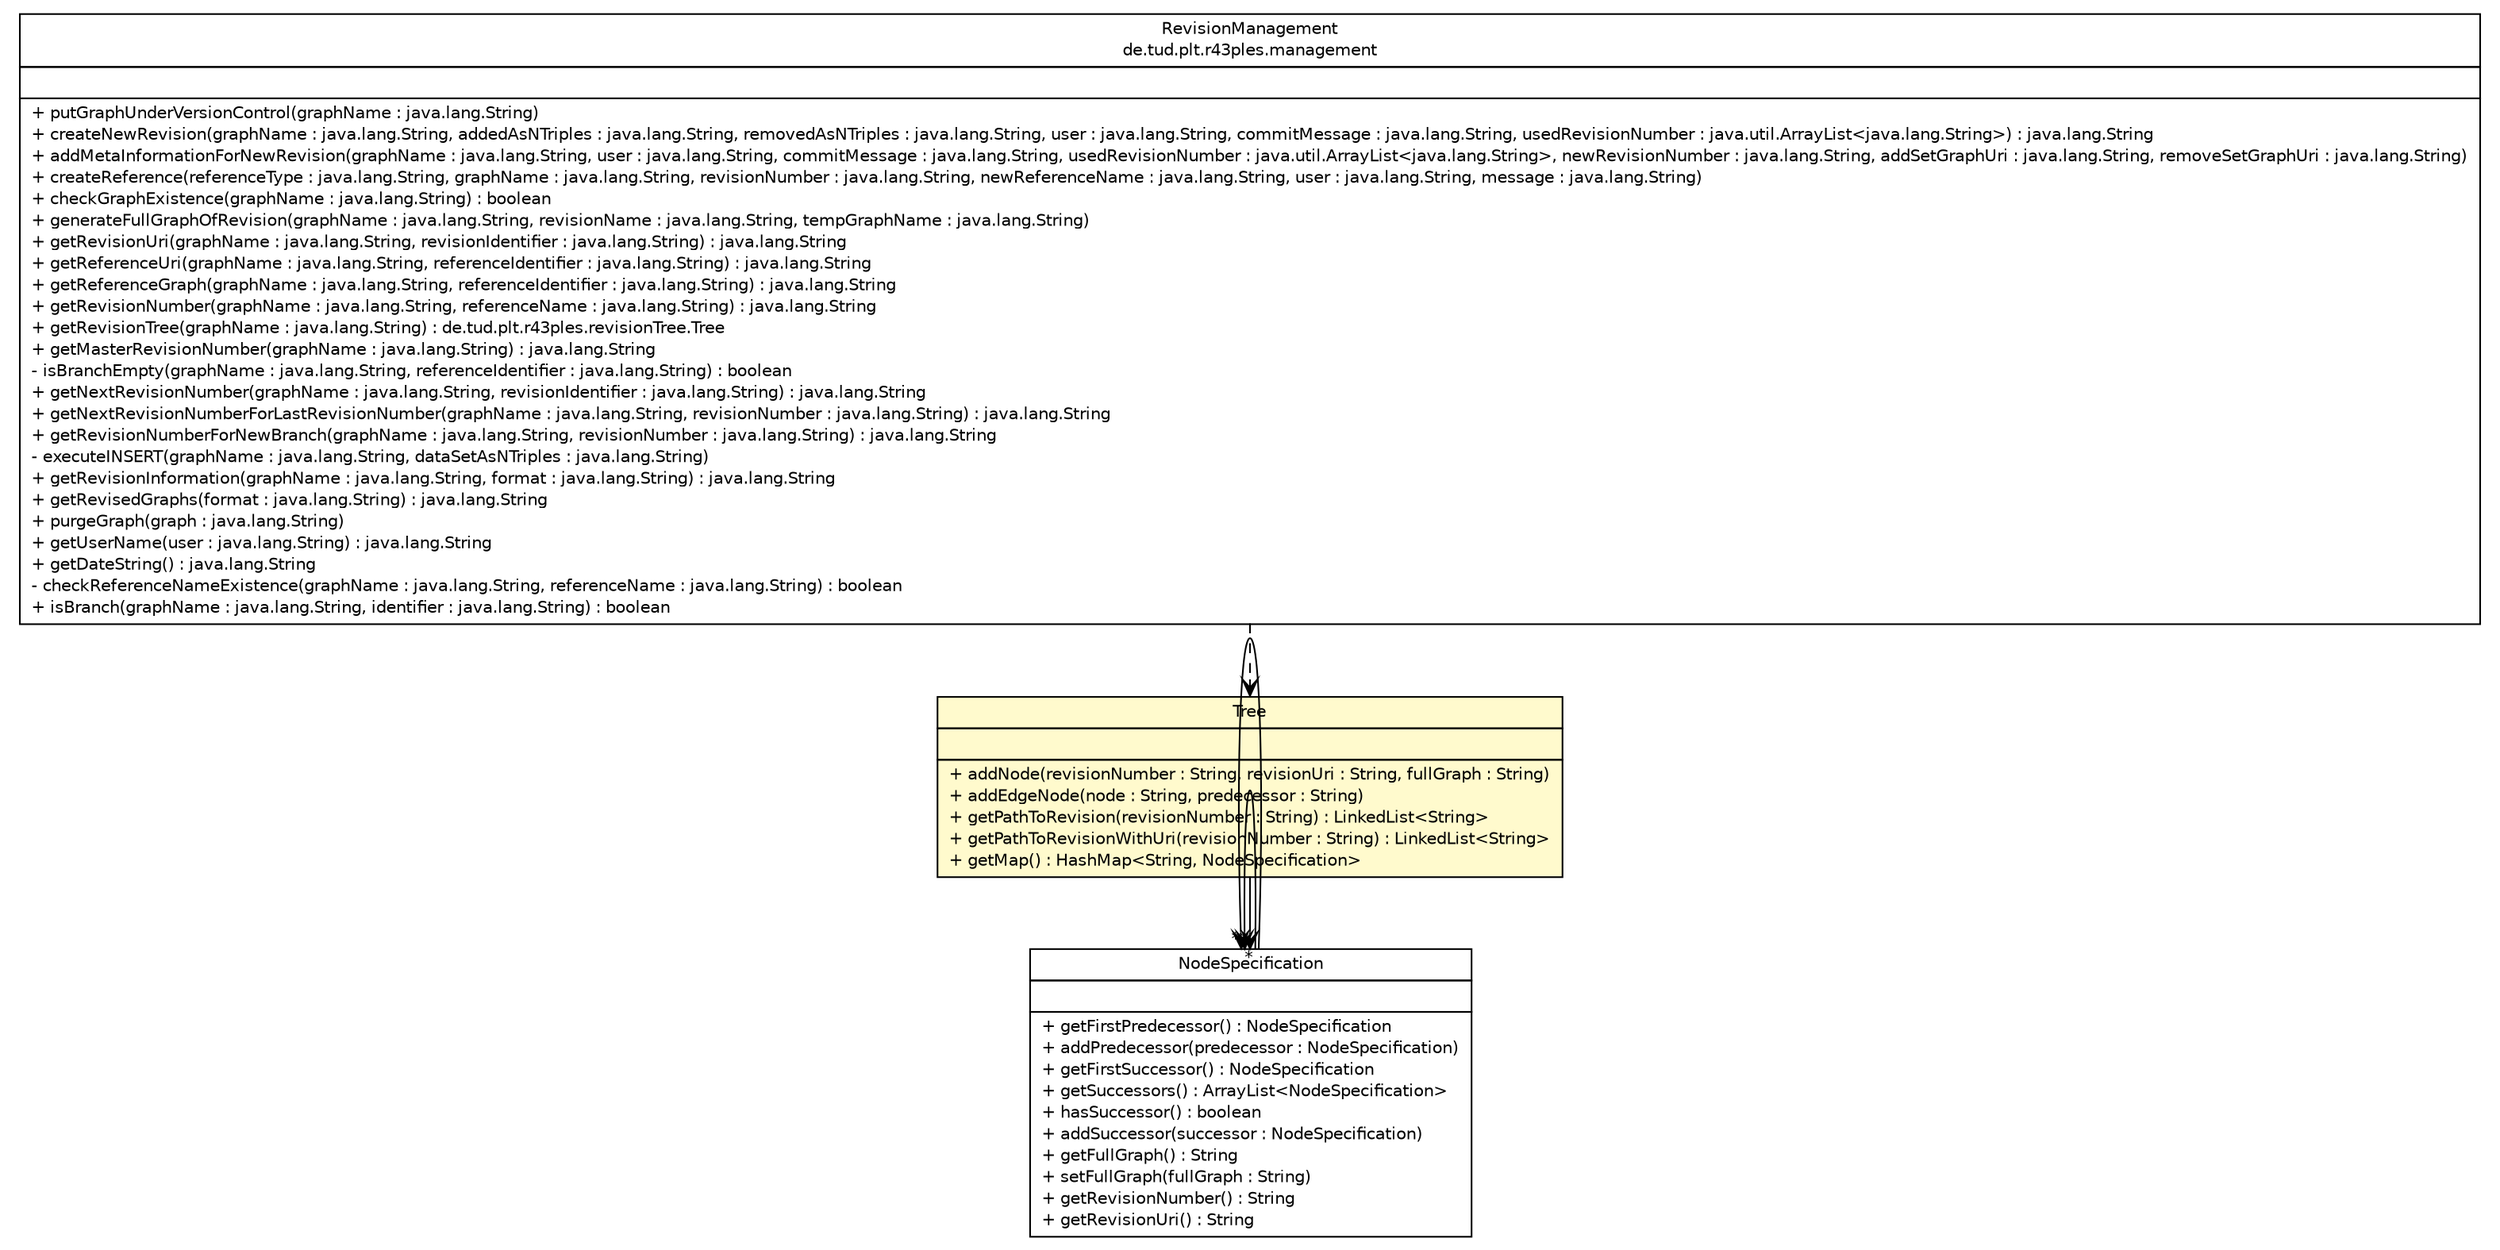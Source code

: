 #!/usr/local/bin/dot
#
# Class diagram 
# Generated by UMLGraph version R5_6_6-6-g3bdff0 (http://www.umlgraph.org/)
#

digraph G {
	edge [fontname="Helvetica",fontsize=10,labelfontname="Helvetica",labelfontsize=10];
	node [fontname="Helvetica",fontsize=10,shape=plaintext];
	nodesep=0.25;
	ranksep=0.5;
	// de.tud.plt.r43ples.management.RevisionManagement
	c256 [label=<<table title="de.tud.plt.r43ples.management.RevisionManagement" border="0" cellborder="1" cellspacing="0" cellpadding="2" port="p" href="../management/RevisionManagement.html">
		<tr><td><table border="0" cellspacing="0" cellpadding="1">
<tr><td align="center" balign="center"> RevisionManagement </td></tr>
<tr><td align="center" balign="center"> de.tud.plt.r43ples.management </td></tr>
		</table></td></tr>
		<tr><td><table border="0" cellspacing="0" cellpadding="1">
<tr><td align="left" balign="left">  </td></tr>
		</table></td></tr>
		<tr><td><table border="0" cellspacing="0" cellpadding="1">
<tr><td align="left" balign="left"> + putGraphUnderVersionControl(graphName : java.lang.String) </td></tr>
<tr><td align="left" balign="left"> + createNewRevision(graphName : java.lang.String, addedAsNTriples : java.lang.String, removedAsNTriples : java.lang.String, user : java.lang.String, commitMessage : java.lang.String, usedRevisionNumber : java.util.ArrayList&lt;java.lang.String&gt;) : java.lang.String </td></tr>
<tr><td align="left" balign="left"> + addMetaInformationForNewRevision(graphName : java.lang.String, user : java.lang.String, commitMessage : java.lang.String, usedRevisionNumber : java.util.ArrayList&lt;java.lang.String&gt;, newRevisionNumber : java.lang.String, addSetGraphUri : java.lang.String, removeSetGraphUri : java.lang.String) </td></tr>
<tr><td align="left" balign="left"> + createReference(referenceType : java.lang.String, graphName : java.lang.String, revisionNumber : java.lang.String, newReferenceName : java.lang.String, user : java.lang.String, message : java.lang.String) </td></tr>
<tr><td align="left" balign="left"> + checkGraphExistence(graphName : java.lang.String) : boolean </td></tr>
<tr><td align="left" balign="left"> + generateFullGraphOfRevision(graphName : java.lang.String, revisionName : java.lang.String, tempGraphName : java.lang.String) </td></tr>
<tr><td align="left" balign="left"> + getRevisionUri(graphName : java.lang.String, revisionIdentifier : java.lang.String) : java.lang.String </td></tr>
<tr><td align="left" balign="left"> + getReferenceUri(graphName : java.lang.String, referenceIdentifier : java.lang.String) : java.lang.String </td></tr>
<tr><td align="left" balign="left"> + getReferenceGraph(graphName : java.lang.String, referenceIdentifier : java.lang.String) : java.lang.String </td></tr>
<tr><td align="left" balign="left"> + getRevisionNumber(graphName : java.lang.String, referenceName : java.lang.String) : java.lang.String </td></tr>
<tr><td align="left" balign="left"> + getRevisionTree(graphName : java.lang.String) : de.tud.plt.r43ples.revisionTree.Tree </td></tr>
<tr><td align="left" balign="left"> + getMasterRevisionNumber(graphName : java.lang.String) : java.lang.String </td></tr>
<tr><td align="left" balign="left"> - isBranchEmpty(graphName : java.lang.String, referenceIdentifier : java.lang.String) : boolean </td></tr>
<tr><td align="left" balign="left"> + getNextRevisionNumber(graphName : java.lang.String, revisionIdentifier : java.lang.String) : java.lang.String </td></tr>
<tr><td align="left" balign="left"> + getNextRevisionNumberForLastRevisionNumber(graphName : java.lang.String, revisionNumber : java.lang.String) : java.lang.String </td></tr>
<tr><td align="left" balign="left"> + getRevisionNumberForNewBranch(graphName : java.lang.String, revisionNumber : java.lang.String) : java.lang.String </td></tr>
<tr><td align="left" balign="left"> - executeINSERT(graphName : java.lang.String, dataSetAsNTriples : java.lang.String) </td></tr>
<tr><td align="left" balign="left"> + getRevisionInformation(graphName : java.lang.String, format : java.lang.String) : java.lang.String </td></tr>
<tr><td align="left" balign="left"> + getRevisedGraphs(format : java.lang.String) : java.lang.String </td></tr>
<tr><td align="left" balign="left"> + purgeGraph(graph : java.lang.String) </td></tr>
<tr><td align="left" balign="left"> + getUserName(user : java.lang.String) : java.lang.String </td></tr>
<tr><td align="left" balign="left"> + getDateString() : java.lang.String </td></tr>
<tr><td align="left" balign="left"> - checkReferenceNameExistence(graphName : java.lang.String, referenceName : java.lang.String) : boolean </td></tr>
<tr><td align="left" balign="left"> + isBranch(graphName : java.lang.String, identifier : java.lang.String) : boolean </td></tr>
		</table></td></tr>
		</table>>, URL="../management/RevisionManagement.html", fontname="Helvetica", fontcolor="black", fontsize=10.0];
	// de.tud.plt.r43ples.revisionTree.Tree
	c260 [label=<<table title="de.tud.plt.r43ples.revisionTree.Tree" border="0" cellborder="1" cellspacing="0" cellpadding="2" port="p" bgcolor="lemonChiffon" href="./Tree.html">
		<tr><td><table border="0" cellspacing="0" cellpadding="1">
<tr><td align="center" balign="center"> Tree </td></tr>
		</table></td></tr>
		<tr><td><table border="0" cellspacing="0" cellpadding="1">
<tr><td align="left" balign="left">  </td></tr>
		</table></td></tr>
		<tr><td><table border="0" cellspacing="0" cellpadding="1">
<tr><td align="left" balign="left"> + addNode(revisionNumber : String, revisionUri : String, fullGraph : String) </td></tr>
<tr><td align="left" balign="left"> + addEdgeNode(node : String, predecessor : String) </td></tr>
<tr><td align="left" balign="left"> + getPathToRevision(revisionNumber : String) : LinkedList&lt;String&gt; </td></tr>
<tr><td align="left" balign="left"> + getPathToRevisionWithUri(revisionNumber : String) : LinkedList&lt;String&gt; </td></tr>
<tr><td align="left" balign="left"> + getMap() : HashMap&lt;String, NodeSpecification&gt; </td></tr>
		</table></td></tr>
		</table>>, URL="./Tree.html", fontname="Helvetica", fontcolor="black", fontsize=10.0];
	// de.tud.plt.r43ples.revisionTree.NodeSpecification
	c261 [label=<<table title="de.tud.plt.r43ples.revisionTree.NodeSpecification" border="0" cellborder="1" cellspacing="0" cellpadding="2" port="p" href="./NodeSpecification.html">
		<tr><td><table border="0" cellspacing="0" cellpadding="1">
<tr><td align="center" balign="center"> NodeSpecification </td></tr>
		</table></td></tr>
		<tr><td><table border="0" cellspacing="0" cellpadding="1">
<tr><td align="left" balign="left">  </td></tr>
		</table></td></tr>
		<tr><td><table border="0" cellspacing="0" cellpadding="1">
<tr><td align="left" balign="left"> + getFirstPredecessor() : NodeSpecification </td></tr>
<tr><td align="left" balign="left"> + addPredecessor(predecessor : NodeSpecification) </td></tr>
<tr><td align="left" balign="left"> + getFirstSuccessor() : NodeSpecification </td></tr>
<tr><td align="left" balign="left"> + getSuccessors() : ArrayList&lt;NodeSpecification&gt; </td></tr>
<tr><td align="left" balign="left"> + hasSuccessor() : boolean </td></tr>
<tr><td align="left" balign="left"> + addSuccessor(successor : NodeSpecification) </td></tr>
<tr><td align="left" balign="left"> + getFullGraph() : String </td></tr>
<tr><td align="left" balign="left"> + setFullGraph(fullGraph : String) </td></tr>
<tr><td align="left" balign="left"> + getRevisionNumber() : String </td></tr>
<tr><td align="left" balign="left"> + getRevisionUri() : String </td></tr>
		</table></td></tr>
		</table>>, URL="./NodeSpecification.html", fontname="Helvetica", fontcolor="black", fontsize=10.0];
	// de.tud.plt.r43ples.revisionTree.Tree NAVASSOC de.tud.plt.r43ples.revisionTree.NodeSpecification
	c260:p -> c261:p [taillabel="", label="", headlabel="*", fontname="Helvetica", fontcolor="black", fontsize=10.0, color="black", arrowhead=open];
	// de.tud.plt.r43ples.revisionTree.NodeSpecification NAVASSOC de.tud.plt.r43ples.revisionTree.NodeSpecification
	c261:p -> c261:p [taillabel="", label="", headlabel="*", fontname="Helvetica", fontcolor="black", fontsize=10.0, color="black", arrowhead=open];
	// de.tud.plt.r43ples.revisionTree.NodeSpecification NAVASSOC de.tud.plt.r43ples.revisionTree.NodeSpecification
	c261:p -> c261:p [taillabel="", label="", headlabel="*", fontname="Helvetica", fontcolor="black", fontsize=10.0, color="black", arrowhead=open];
	// de.tud.plt.r43ples.management.RevisionManagement DEPEND de.tud.plt.r43ples.revisionTree.Tree
	c256:p -> c260:p [taillabel="", label="", headlabel="", fontname="Helvetica", fontcolor="black", fontsize=10.0, color="black", arrowhead=open, style=dashed];
}

